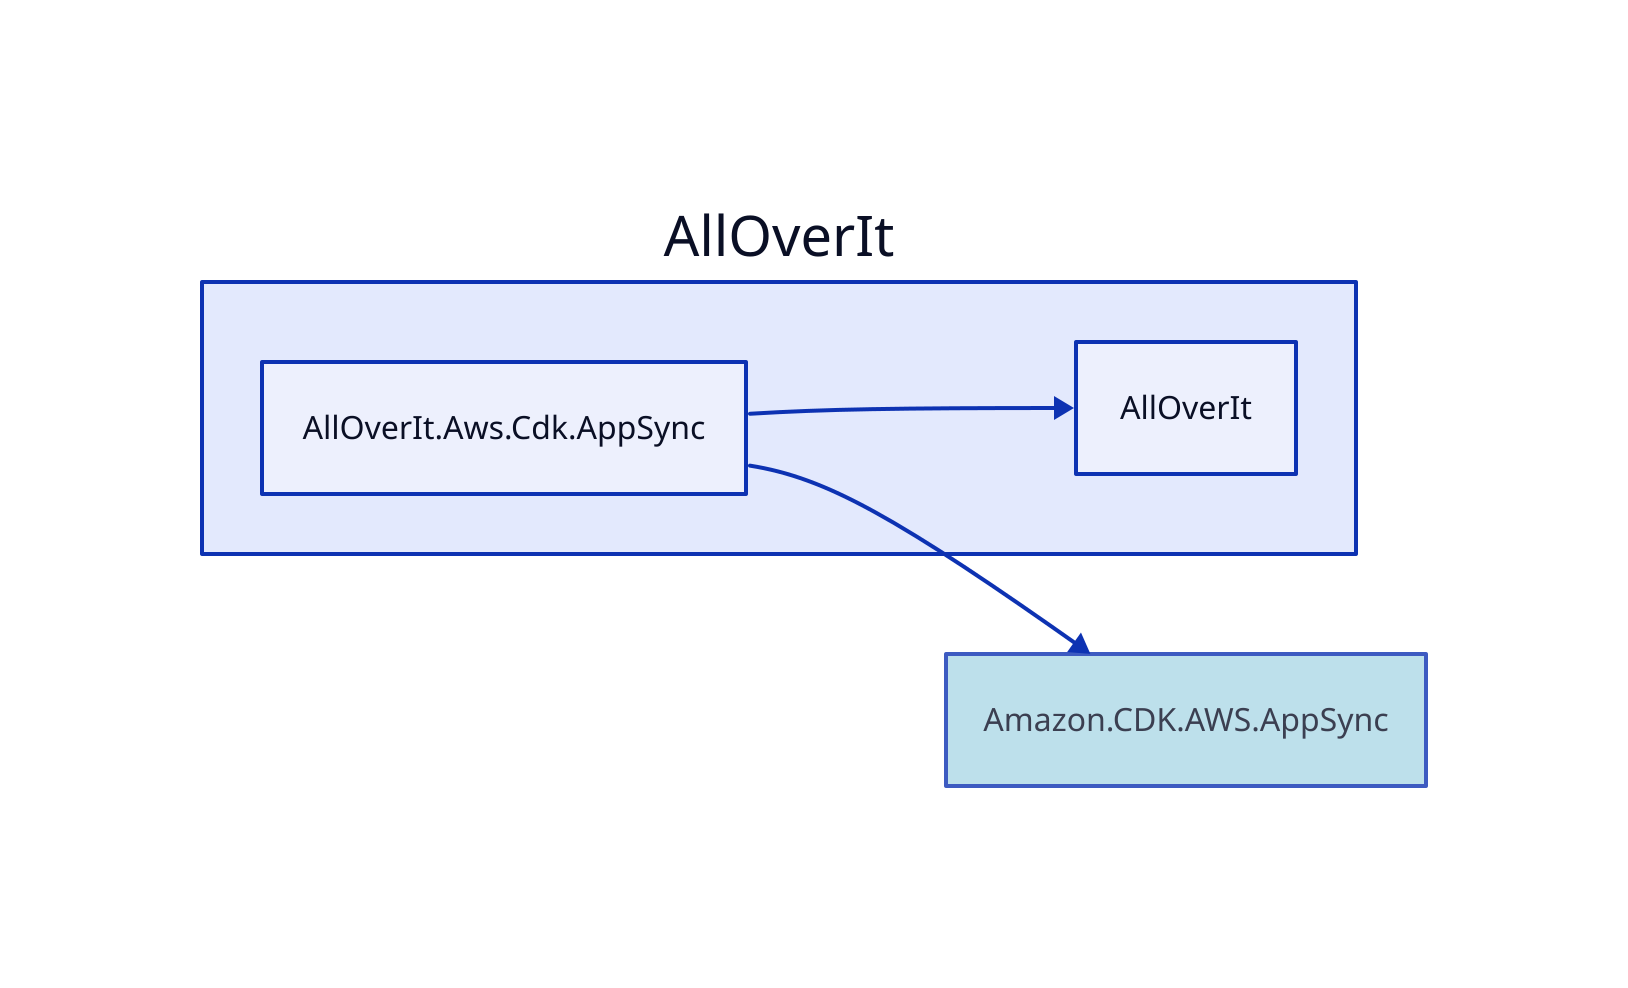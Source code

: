 direction: right

aoi: AllOverIt
aoi.alloverit-aws-cdk-appsync: AllOverIt.Aws.Cdk.AppSync
aoi.alloverit: AllOverIt
amazon-cdk-aws-appsync: Amazon.CDK.AWS.AppSync
amazon-cdk-aws-appsync.style.fill: lightblue
amazon-cdk-aws-appsync.style.opacity: 0.8

aoi.alloverit <- aoi.alloverit-aws-cdk-appsync
amazon-cdk-aws-appsync <- aoi.alloverit-aws-cdk-appsync
